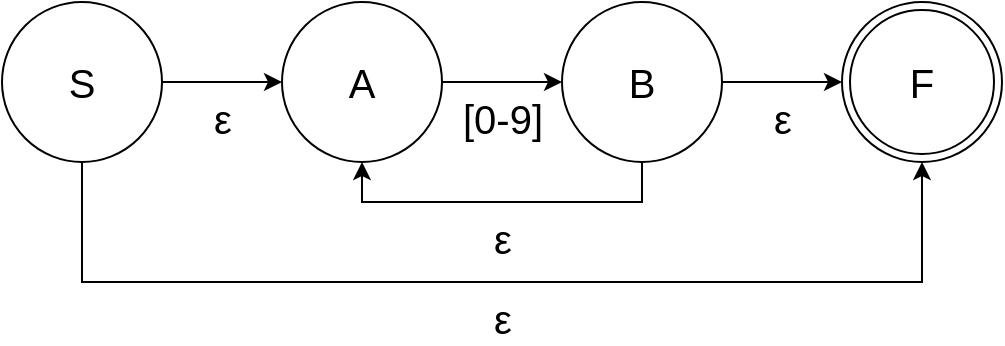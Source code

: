 <mxfile version="10.7.7" type="device"><diagram id="Cx7z8vA0UHoBSA7at_AG" name="Page-1"><mxGraphModel dx="1394" dy="747" grid="1" gridSize="10" guides="1" tooltips="1" connect="1" arrows="1" fold="1" page="1" pageScale="1" pageWidth="827" pageHeight="1169" math="0" shadow="0"><root><mxCell id="0"/><mxCell id="1" parent="0"/><mxCell id="fkXB4IhUIuQRAC3rqQto-5" value="ε" style="edgeStyle=orthogonalEdgeStyle;rounded=0;orthogonalLoop=1;jettySize=auto;html=1;exitX=1;exitY=0.5;exitDx=0;exitDy=0;entryX=0;entryY=0.5;entryDx=0;entryDy=0;fontSize=20;labelPosition=center;verticalLabelPosition=bottom;align=center;verticalAlign=top;" parent="1" source="fkXB4IhUIuQRAC3rqQto-1" target="fkXB4IhUIuQRAC3rqQto-2" edge="1"><mxGeometry relative="1" as="geometry"/></mxCell><mxCell id="fkXB4IhUIuQRAC3rqQto-10" value="ε" style="edgeStyle=orthogonalEdgeStyle;rounded=0;orthogonalLoop=1;jettySize=auto;html=1;exitX=0.5;exitY=1;exitDx=0;exitDy=0;entryX=0.5;entryY=1;entryDx=0;entryDy=0;fontSize=20;labelPosition=center;verticalLabelPosition=bottom;align=center;verticalAlign=top;" parent="1" source="fkXB4IhUIuQRAC3rqQto-1" target="IbC5fTIeV-BHvOQzD-SE-1" edge="1"><mxGeometry relative="1" as="geometry"><Array as="points"><mxPoint x="60" y="160"/><mxPoint x="480" y="160"/></Array><mxPoint x="480" y="100" as="targetPoint"/></mxGeometry></mxCell><mxCell id="fkXB4IhUIuQRAC3rqQto-1" value="S" style="ellipse;whiteSpace=wrap;html=1;aspect=fixed;fontSize=20;" parent="1" vertex="1"><mxGeometry x="20" y="20" width="80" height="80" as="geometry"/></mxCell><mxCell id="fkXB4IhUIuQRAC3rqQto-6" value="[0-9]" style="edgeStyle=orthogonalEdgeStyle;rounded=0;orthogonalLoop=1;jettySize=auto;html=1;exitX=1;exitY=0.5;exitDx=0;exitDy=0;fontSize=20;labelPosition=center;verticalLabelPosition=bottom;align=center;verticalAlign=top;" parent="1" source="fkXB4IhUIuQRAC3rqQto-2" target="fkXB4IhUIuQRAC3rqQto-3" edge="1"><mxGeometry relative="1" as="geometry"/></mxCell><mxCell id="fkXB4IhUIuQRAC3rqQto-2" value="A" style="ellipse;whiteSpace=wrap;html=1;aspect=fixed;fontSize=20;" parent="1" vertex="1"><mxGeometry x="160" y="20" width="80" height="80" as="geometry"/></mxCell><mxCell id="fkXB4IhUIuQRAC3rqQto-7" value="ε" style="edgeStyle=orthogonalEdgeStyle;rounded=0;orthogonalLoop=1;jettySize=auto;html=1;exitX=1;exitY=0.5;exitDx=0;exitDy=0;fontSize=20;labelPosition=center;verticalLabelPosition=bottom;align=center;verticalAlign=top;entryX=0;entryY=0.5;entryDx=0;entryDy=0;" parent="1" source="fkXB4IhUIuQRAC3rqQto-3" target="IbC5fTIeV-BHvOQzD-SE-1" edge="1"><mxGeometry relative="1" as="geometry"><mxPoint x="440" y="60" as="targetPoint"/></mxGeometry></mxCell><mxCell id="fkXB4IhUIuQRAC3rqQto-9" value="ε" style="edgeStyle=orthogonalEdgeStyle;rounded=0;orthogonalLoop=1;jettySize=auto;html=1;exitX=0.5;exitY=1;exitDx=0;exitDy=0;entryX=0.5;entryY=1;entryDx=0;entryDy=0;fontSize=20;labelPosition=center;verticalLabelPosition=bottom;align=center;verticalAlign=top;" parent="1" source="fkXB4IhUIuQRAC3rqQto-3" target="fkXB4IhUIuQRAC3rqQto-2" edge="1"><mxGeometry relative="1" as="geometry"/></mxCell><mxCell id="fkXB4IhUIuQRAC3rqQto-3" value="B" style="ellipse;whiteSpace=wrap;html=1;aspect=fixed;fontSize=20;" parent="1" vertex="1"><mxGeometry x="300" y="20" width="80" height="80" as="geometry"/></mxCell><mxCell id="IbC5fTIeV-BHvOQzD-SE-1" value="F" style="ellipse;shape=doubleEllipse;whiteSpace=wrap;html=1;aspect=fixed;fontSize=20;" vertex="1" parent="1"><mxGeometry x="440" y="20" width="80" height="80" as="geometry"/></mxCell></root></mxGraphModel></diagram></mxfile>
